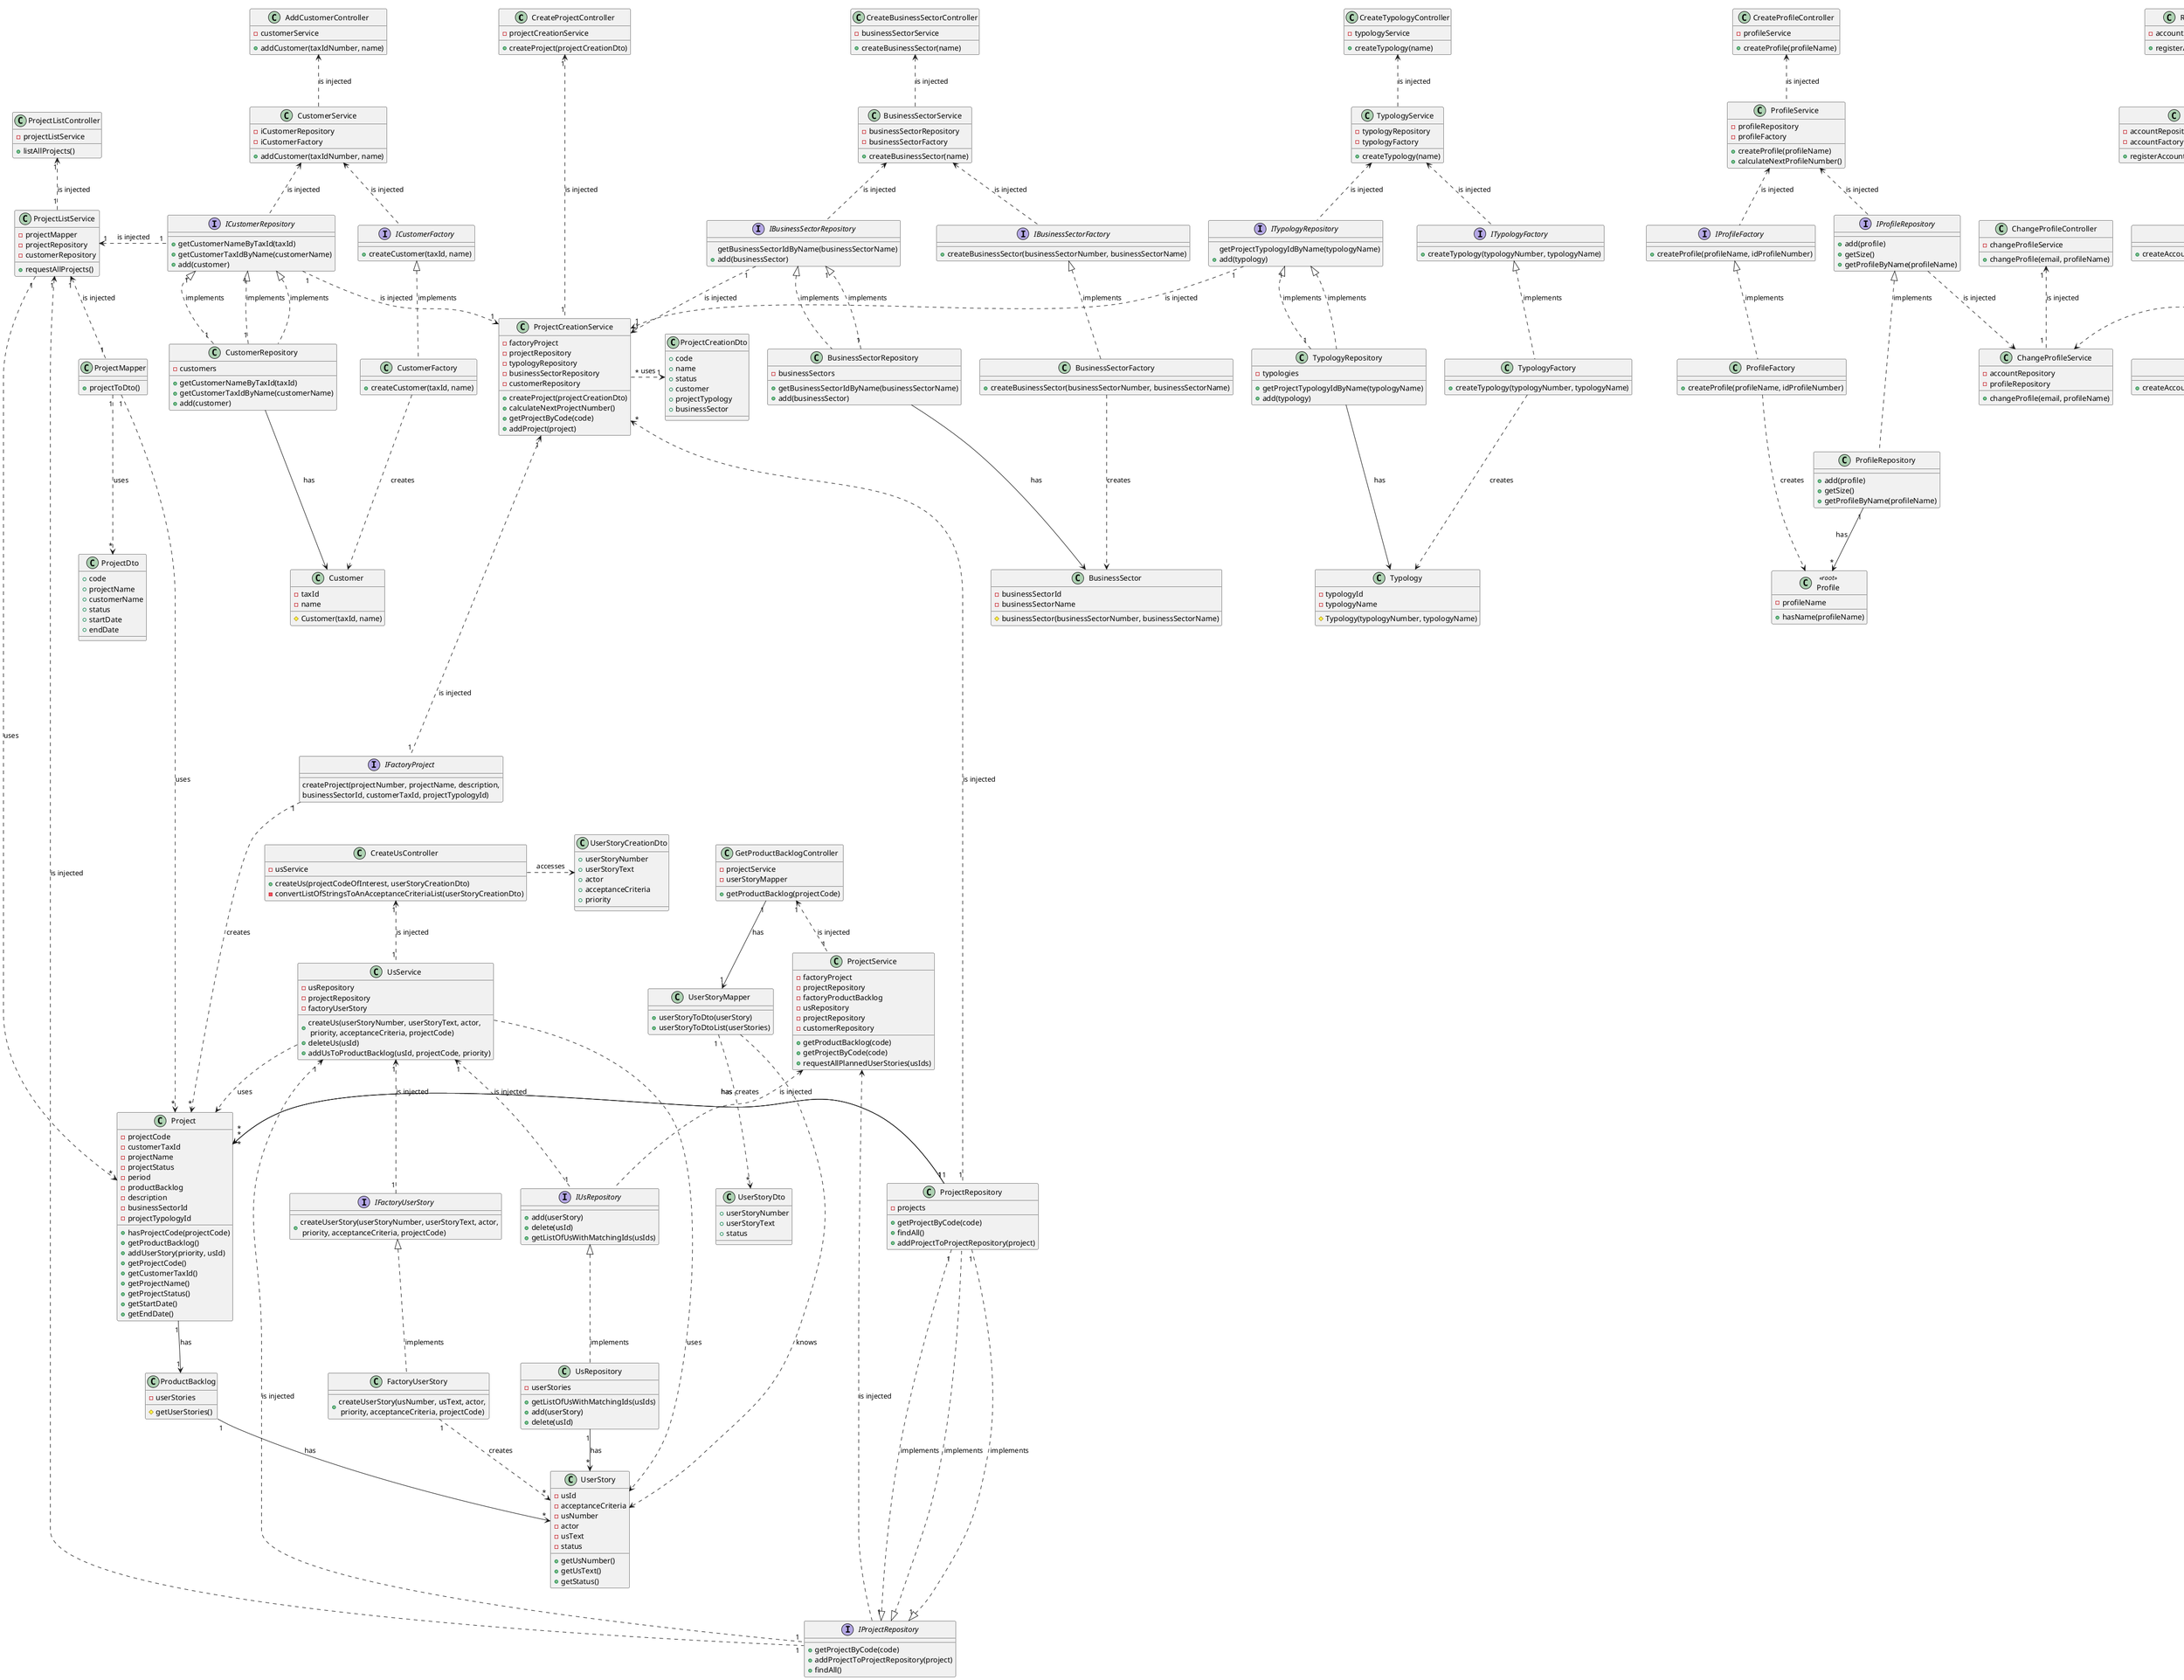 @startuml

class CreateProjectController {
- projectCreationService
+ createProject(projectCreationDto)
}

CreateProjectController "1"<--.."1" ProjectCreationService: is injected
IFactoryProject "1" .-up-.> "1" ProjectCreationService: is injected
Project "*" <.-up-. "1" IFactoryProject: creates
ProjectCreationDto "1" <.-left-. "*" ProjectCreationService: uses
BusinessSectorRepository "1" ..|> "1" IBusinessSectorRepository: implements
TypologyRepository "1" ..|> "1" ITypologyRepository: implements
CustomerRepository "1" ..|> "1" ICustomerRepository: implements
ProjectRepository "1" .-up-.|> "1" IProjectRepository: implements
ProjectRepository "1" -left-> "*" Project: has
ProjectRepository "1" .left.> "*" ProjectCreationService: is injected
ICustomerRepository "1" ..> "1" ProjectCreationService: is injected
ITypologyRepository "1" ..> "1" ProjectCreationService: is injected
IBusinessSectorRepository "1" ..> "1" ProjectCreationService: is injected

class "CreateUsController" {
- usService
+ createUs(projectCodeOfInterest, userStoryCreationDto)
-convertListOfStringsToAnAcceptanceCriteriaList(userStoryCreationDto)
}

class "EstimateUserStoryEffortController" {
- userStoryInSprintService
+ estimateEffortUserStory(usId, effort, sprintId)
}

"EstimateUserStoryEffortController" "1" <.. "1" "UserStoryInSprintService": is injected
"SprintRepository" "1" ..|> "1" "ISprintRepository": implements
"ISprintRepository" "1" ..> "1" "UserStoryInSprintService": is injected
"SprintRepository" "1" --> "*" "Sprint": has
"Sprint" "1" --> "*" "UserStoryInSprint" : contains
"UserStoryInSprint" "1" --> "1" "Effort" : has

class "GetProductBacklogController" {
-projectService
-userStoryMapper
+getProductBacklog(projectCode)
}

class "ProjectListController"{
-projectListService
+listAllProjects()
}

class ProjectCreationService {
- factoryProject
- projectRepository
- typologyRepository
- businessSectorRepository
- customerRepository
+ createProject(projectCreationDto)
+ calculateNextProjectNumber()
+ getProjectByCode(code)
+ addProject(project)
}

class "ProjectService"{
-factoryProject
-projectRepository
-factoryProductBacklog
-usRepository
-projectRepository
-customerRepository
+getProductBacklog(code)
+getProjectByCode(code)
+requestAllPlannedUserStories(usIds)
}

class "ProjectListService"{
-projectMapper
-projectRepository
-customerRepository
+requestAllProjects()
}

class "UserStoryCreationDto"{
+userStoryNumber
+userStoryText
+actor
+acceptanceCriteria
+priority
}

class "UserStoryInSprintService" {
- ISprintRepository sprintRepository;
+ estimateEffortUserStory(usId, effort, sprintId)
+ getSprintById(sprintId)
+ isSprintInValidPeriod(sprint, date)
}

class "UsService" {
- usRepository
- projectRepository
- factoryUserStory
+ createUs(userStoryNumber, userStoryText, actor,\n priority, acceptanceCriteria, projectCode)
+ deleteUs(usId)
+ addUsToProductBacklog(usId, projectCode, priority)
}

interface "IFactoryUserStory" {
+ createUserStory(userStoryNumber, userStoryText, actor,\n priority, acceptanceCriteria, projectCode)
}

class "FactoryUserStory"{
+ createUserStory(usNumber, usText, actor,\n priority, acceptanceCriteria, projectCode)
}

interface "IProjectRepository"{
+getProjectByCode(code)
+addProjectToProjectRepository(project)
+findAll()
}

class "ProjectRepository"{
- projects
+getProjectByCode(code)
+findAll()
+ addProjectToProjectRepository(project)
}

interface "IUsRepository"{
+add(userStory)
+delete(usId)
+getListOfUsWithMatchingIds(usIds)
}

class "UsRepository"{
-userStories
+getListOfUsWithMatchingIds(usIds)
+add(userStory)
+delete(usId)
}

class BusinessSectorRepository{
- businessSectors
+ getBusinessSectorIdByName(businessSectorName)
}

interface IBusinessSectorRepository {
getBusinessSectorIdByName(businessSectorName)
}

class "CustomerRepository"{
-customers
+getCustomerNameByTaxId(taxId)
+getCustomerTaxIdByName(customerName)
}

interface "ICustomerRepository"{
+getCustomerNameByTaxId(taxId)
+getCustomerTaxIdByName(customerName)
}

class TypologyRepository{
- typologies
+ getProjectTypologyIdByName(typologyName)
}

interface ITypologyRepository {
getProjectTypologyIdByName(typologyName)
}

class "SprintRepository" {
- sprints
+ estimateEffortUserStory(usId, effort, sprintId)
+ getSprintById(sprintId)
}

interface "ISprintRepository"{
+ estimateEffortUserStory(usId, effort, sprintId)
+ getSprintById(sprintId)
}

class "Sprint"{
- sprintId
- userStoriesInSprint
+ estimateEffortUserStory(usId, effort) {
}
class "UserStoryInSprint" {
- userStories
- getUsId()
+ changeEffort(effortEstimate)
}

enum "Effort"{
- effortValue
+ getEffortValue(effortValue)
}

interface IFactoryProject {
createProject(projectNumber, projectName, description,
businessSectorId, customerTaxId, projectTypologyId)
}

class "UserStoryMapper"{
+userStoryToDto(userStory)
+userStoryToDtoList(userStories)
}

class "ProjectMapper"{
+projectToDto()
}

class "ProductBacklog"{
-userStories
#getUserStories()
}

class "Project"{
-projectCode
-customerTaxId
-projectName
-projectStatus
-period
-productBacklog
- description
- businessSectorId
- projectTypologyId
+hasProjectCode(projectCode)
+getProductBacklog()
+ addUserStory(priority, usId)
+ getProjectCode()
+getCustomerTaxId()
+getProjectName()
+getProjectStatus()
+getStartDate()
+getEndDate()
}

class "UserStory"{
- usId
- acceptanceCriteria
- usNumber
- actor
- usText
- status
+ getUsNumber()
+getUsText()
+getStatus()
}

class "UserStoryDto"{
+userStoryNumber
+userStoryText
+status
}

class ProjectCreationDto{
+ code
+ name
+ status
+ customer
+ projectTypology
+ businessSector
}

class "ProjectDto"{
+code
+projectName
+customerName
+status
+startDate
+endDate
}

"CreateUsController" .> "UserStoryCreationDto": accesses
"CreateUsController" "1"<.."1" "UsService": is injected

"UsService" "1" <.. "1" "IFactoryUserStory": is injected
"IFactoryUserStory" <|.. "FactoryUserStory": implements
"FactoryUserStory" "1"..>"*" "UserStory": creates

class CreateTypologyController {
- typologyService
+ createTypology(name)
}

class TypologyService{
- typologyRepository
- typologyFactory
+ createTypology(name)
}

interface ITypologyFactory{
+ createTypology(typologyNumber, typologyName)
}

class TypologyFactory{
+ createTypology(typologyNumber, typologyName)
}

interface ITypologyRepository{
+ add(typology)
}

class TypologyRepository{
+ add(typology)
}

class Typology{
- typologyId
- typologyName
# Typology(typologyNumber, typologyName)
}

CreateTypologyController <.. TypologyService: is injected
TypologyService <.. ITypologyRepository: is injected
TypologyService <.. ITypologyFactory: is injected
ITypologyFactory <|.. TypologyFactory: implements
TypologyFactory ..> Typology: creates
ITypologyRepository <|.. TypologyRepository: implements
TypologyRepository --> Typology: has

class CreateBusinessSectorController {
- businessSectorService
+ createBusinessSector(name)
}

class BusinessSectorService{
- businessSectorRepository
- businessSectorFactory
+ createBusinessSector(name)
}

interface IBusinessSectorFactory{
+ createBusinessSector(businessSectorNumber, businessSectorName)
}

class BusinessSectorFactory{
+ createBusinessSector(businessSectorNumber, businessSectorName)
}

interface IBusinessSectorRepository{
+ add(businessSector)
}

class BusinessSectorRepository{
+ add(businessSector)
}

class BusinessSector{
- businessSectorId
- businessSectorName
# businessSector(businessSectorNumber, businessSectorName)
}

CreateBusinessSectorController <.. BusinessSectorService: is injected
BusinessSectorService <.. IBusinessSectorRepository: is injected
BusinessSectorService <.. IBusinessSectorFactory: is injected
IBusinessSectorFactory <|.. BusinessSectorFactory: implements
BusinessSectorFactory ..> BusinessSector: creates
IBusinessSectorRepository <|.. BusinessSectorRepository: implements
BusinessSectorRepository --> BusinessSector: has

"UsService" "1" <.. "1" "IProjectRepository": is injected
"IProjectRepository" <|.. "ProjectRepository": implements
"ProjectRepository" "1"-->"*" "Project": has

"UsService" "1" <.. "1" "IUsRepository": is injected
"IUsRepository" <|.. "UsRepository": implements
"UsRepository" "1"-->"*" "UserStory": has

"UsService" ..> "UserStory": uses
"UsService" ..> "Project": uses

"GetProductBacklogController" "1"<.."1" "ProjectService":  is injected
"Project" "1"-->"1" "ProductBacklog": has
"ProductBacklog" "1"-->"*" "UserStory": has
"GetProductBacklogController" "1"-->"1" "UserStoryMapper" : has
"UserStoryMapper" "1 "..> "*" "UserStoryDto" : creates
"UserStoryMapper" ..> "UserStory" : knows

"ProjectService" <.. "IProjectRepository" : is injected
"ProjectService" <.. "IUsRepository" : is injected

"ProjectListController" "1"<.."1" "ProjectListService": is injected
"ProjectListService" "1"<.."1" "IProjectRepository": is injected
"ProjectRepository" "1" ..|> "1" "IProjectRepository": implements
"ProjectListService" "1"<.right."1" "ICustomerRepository": is injected
"CustomerRepository" "1" ..|> "1" "ICustomerRepository": implements
"ProjectListService" "1" ..> "*" "Project": uses
"ProjectMapper" "1" .up.> "1" "ProjectListService": is injected
"ProjectMapper" "1" ..> "*" "Project": uses
"ProjectDto" "*" <.up. "1" "ProjectMapper": uses
"Project" "*" <-down- "1" "ProjectRepository": has

class RegisterAccountController {
- accountService
+ registerAccount (accountCreationDto)
}

class AccountChangeStatusService{
- accountRepository
+changeStatus(email, status)

}

class AccountCreationService{
- accountRepository
- accountFactory
+ registerAccount(name, email, phoneNumber, photo)
}

interface IAccountFactory{
+ createAccount(name, email, phoneNumber, photo)
}

class AccountFactory{
+ createAccount(name, email, phoneNumber, photo)
}

interface IAccountRepository{
+ add(account)
+getAccountByEmail(email)
+getAccounts()
}

class AccountRepository{
+ add(account)
+getAccountByEmail(email)
+getAccounts()
}

class Account{
- name
- email
-phoneNumber
- accountStatus
-photo
-profile
+changeStatus(status)
+hasEmail(email)
+getName()
+getEmail()
+getAccountStatus()
+setProfile(profile)
}

class AccountListService{
-accountRepository
+listAllAccounts()
}



RegisterAccountController <.. AccountCreationService: is injected
AccountCreationService <|.. IAccountFactory : is injected
AccountCreationService <|.. IAccountRepository : is injected
AccountChangeStatusService <.. IAccountRepository: is injected
AccountChangeStatusService <.. IAccountFactory: is injected
IAccountFactory <|.. AccountFactory: implements
AccountFactory ..> Account: creates
IAccountRepository <|.. AccountRepository: implements
AccountRepository "1"->"*" Account: has


class ChangeStatusController {
-accountService
+changeStatus(email, status)
}

ChangeStatusController"1 " <.. "1 "AccountChangeStatusService : is injected

class ListAccountController {
-accountService
-accountMapper
+listAllAccounts()
+accountToDtoList(accounts)
}

class AccountMapper {
+accountToDto(account)
+accountsToDtoList(accounts)
}

class AccountDto{
+name
+email
+status
}
AccountListService <|.. AccountRepository : is injected
ListAccountController"1" <.. "1"AccountListService : is injected
AccountListService "1"--> "1"AccountMapper : has
AccountMapper --> AccountDto : creates
AccountMapper ..> Account : knows

class "CreateProfileController" {
- profileService
+ createProfile(profileName)
}

class ProfileService{
- profileRepository
- profileFactory
+ createProfile(profileName)
+ calculateNextProfileNumber()
}

interface IProfileFactory{
+ createProfile(profileName, idProfileNumber)
}

class ProfileFactory{
+ createProfile(profileName, idProfileNumber)
}

interface IProfileRepository{
+ add(profile)
+ getSize()
+ getProfileByName(profileName)
}

class ProfileRepository{
+ add(profile)
+ getSize()
+ getProfileByName(profileName)
}

class Profile<<root>>{
- profileName
+hasName(profileName)
}

CreateProfileController <.. ProfileService: is injected
ProfileService <.. IProfileRepository: is injected
ProfileService <.. IProfileFactory: is injected
IProfileFactory <|.. ProfileFactory: implements
ProfileFactory ..> Profile: creates
IProfileRepository <|.. ProfileRepository: implements


class AddCustomerController {
-customerService
+addCustomer(taxIdNumber, name)
}

class CustomerService {
-iCustomerRepository
-iCustomerFactory
+addCustomer(taxIdNumber, name)
}

interface ICustomerFactory {
+createCustomer(taxId, name)
}

class CustomerFactory {
+createCustomer(taxId, name)
}

interface ICustomerRepository {
+add(customer)
}

class CustomerRepository {
+add(customer)
}

class Customer {
-taxId
-name
#Customer(taxId, name)
}

AddCustomerController <.. CustomerService: is injected
CustomerService <.. ICustomerRepository: is injected
CustomerService <.. ICustomerFactory: is injected
ICustomerFactory <|.. CustomerFactory: implements
CustomerFactory ..> Customer: creates
ICustomerRepository <|.. CustomerRepository: implements
CustomerRepository --> Customer: has

class ChangeProfileController {
-changeProfileService
+changeProfile(email, profileName)
}

class ChangeProfileService {
-accountRepository
-profileRepository
+changeProfile(email, profileName)
}

ProfileRepository "1"->"*" Profile: has
ChangeProfileController"1 " <.. "1 "ChangeProfileService: is injected
IAccountRepository ..> ChangeProfileService : is injected
IProfileRepository ..> ChangeProfileService : is injected

@enduml

